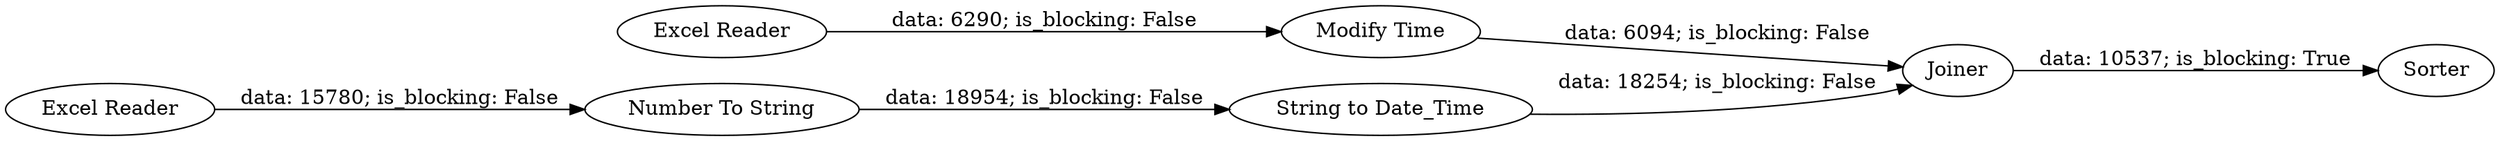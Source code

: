 digraph {
	"-7755145271775416497_5" [label="String to Date_Time"]
	"-7755145271775416497_2" [label="Excel Reader"]
	"-7755145271775416497_7" [label=Sorter]
	"-7755145271775416497_3" [label="Modify Time"]
	"-7755145271775416497_1" [label="Excel Reader"]
	"-7755145271775416497_6" [label=Joiner]
	"-7755145271775416497_4" [label="Number To String"]
	"-7755145271775416497_3" -> "-7755145271775416497_6" [label="data: 6094; is_blocking: False"]
	"-7755145271775416497_5" -> "-7755145271775416497_6" [label="data: 18254; is_blocking: False"]
	"-7755145271775416497_6" -> "-7755145271775416497_7" [label="data: 10537; is_blocking: True"]
	"-7755145271775416497_4" -> "-7755145271775416497_5" [label="data: 18954; is_blocking: False"]
	"-7755145271775416497_1" -> "-7755145271775416497_3" [label="data: 6290; is_blocking: False"]
	"-7755145271775416497_2" -> "-7755145271775416497_4" [label="data: 15780; is_blocking: False"]
	rankdir=LR
}
